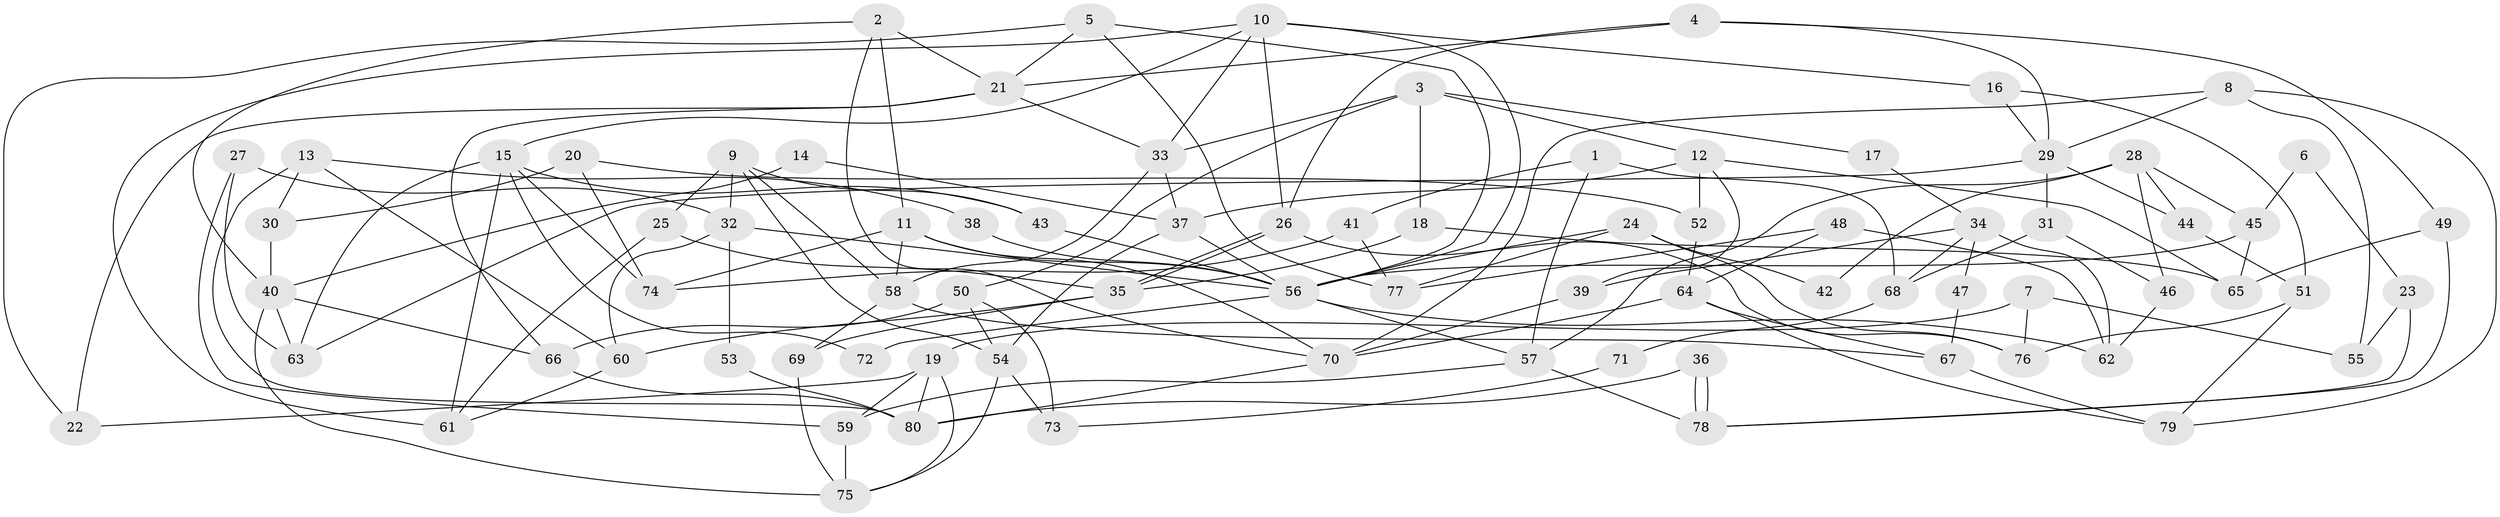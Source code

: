 // coarse degree distribution, {4: 0.1875, 3: 0.14583333333333334, 6: 0.20833333333333334, 5: 0.20833333333333334, 14: 0.020833333333333332, 2: 0.08333333333333333, 9: 0.041666666666666664, 8: 0.08333333333333333, 7: 0.020833333333333332}
// Generated by graph-tools (version 1.1) at 2025/41/03/06/25 10:41:55]
// undirected, 80 vertices, 160 edges
graph export_dot {
graph [start="1"]
  node [color=gray90,style=filled];
  1;
  2;
  3;
  4;
  5;
  6;
  7;
  8;
  9;
  10;
  11;
  12;
  13;
  14;
  15;
  16;
  17;
  18;
  19;
  20;
  21;
  22;
  23;
  24;
  25;
  26;
  27;
  28;
  29;
  30;
  31;
  32;
  33;
  34;
  35;
  36;
  37;
  38;
  39;
  40;
  41;
  42;
  43;
  44;
  45;
  46;
  47;
  48;
  49;
  50;
  51;
  52;
  53;
  54;
  55;
  56;
  57;
  58;
  59;
  60;
  61;
  62;
  63;
  64;
  65;
  66;
  67;
  68;
  69;
  70;
  71;
  72;
  73;
  74;
  75;
  76;
  77;
  78;
  79;
  80;
  1 -- 41;
  1 -- 57;
  1 -- 68;
  2 -- 70;
  2 -- 21;
  2 -- 11;
  2 -- 40;
  3 -- 12;
  3 -- 33;
  3 -- 17;
  3 -- 18;
  3 -- 50;
  4 -- 21;
  4 -- 26;
  4 -- 29;
  4 -- 49;
  5 -- 56;
  5 -- 21;
  5 -- 22;
  5 -- 77;
  6 -- 45;
  6 -- 23;
  7 -- 19;
  7 -- 76;
  7 -- 55;
  8 -- 70;
  8 -- 29;
  8 -- 55;
  8 -- 79;
  9 -- 43;
  9 -- 58;
  9 -- 25;
  9 -- 32;
  9 -- 54;
  10 -- 56;
  10 -- 33;
  10 -- 15;
  10 -- 16;
  10 -- 26;
  10 -- 61;
  11 -- 56;
  11 -- 58;
  11 -- 70;
  11 -- 74;
  12 -- 65;
  12 -- 52;
  12 -- 37;
  12 -- 39;
  13 -- 60;
  13 -- 80;
  13 -- 30;
  13 -- 38;
  14 -- 40;
  14 -- 37;
  15 -- 63;
  15 -- 43;
  15 -- 61;
  15 -- 72;
  15 -- 74;
  16 -- 29;
  16 -- 51;
  17 -- 34;
  18 -- 35;
  18 -- 65;
  19 -- 75;
  19 -- 80;
  19 -- 22;
  19 -- 59;
  20 -- 74;
  20 -- 30;
  20 -- 52;
  21 -- 22;
  21 -- 33;
  21 -- 66;
  23 -- 78;
  23 -- 55;
  24 -- 56;
  24 -- 76;
  24 -- 42;
  24 -- 77;
  25 -- 61;
  25 -- 35;
  26 -- 35;
  26 -- 35;
  26 -- 76;
  27 -- 32;
  27 -- 63;
  27 -- 59;
  28 -- 45;
  28 -- 57;
  28 -- 42;
  28 -- 44;
  28 -- 46;
  29 -- 44;
  29 -- 31;
  29 -- 63;
  30 -- 40;
  31 -- 46;
  31 -- 68;
  32 -- 60;
  32 -- 53;
  32 -- 56;
  33 -- 58;
  33 -- 37;
  34 -- 39;
  34 -- 68;
  34 -- 47;
  34 -- 62;
  35 -- 60;
  35 -- 69;
  36 -- 80;
  36 -- 78;
  36 -- 78;
  37 -- 54;
  37 -- 56;
  38 -- 56;
  39 -- 70;
  40 -- 75;
  40 -- 63;
  40 -- 66;
  41 -- 77;
  41 -- 74;
  43 -- 56;
  44 -- 51;
  45 -- 56;
  45 -- 65;
  46 -- 62;
  47 -- 67;
  48 -- 62;
  48 -- 77;
  48 -- 64;
  49 -- 78;
  49 -- 65;
  50 -- 66;
  50 -- 54;
  50 -- 73;
  51 -- 79;
  51 -- 76;
  52 -- 64;
  53 -- 80;
  54 -- 73;
  54 -- 75;
  56 -- 57;
  56 -- 62;
  56 -- 72;
  57 -- 59;
  57 -- 78;
  58 -- 69;
  58 -- 67;
  59 -- 75;
  60 -- 61;
  64 -- 67;
  64 -- 70;
  64 -- 79;
  66 -- 80;
  67 -- 79;
  68 -- 71;
  69 -- 75;
  70 -- 80;
  71 -- 73;
}

